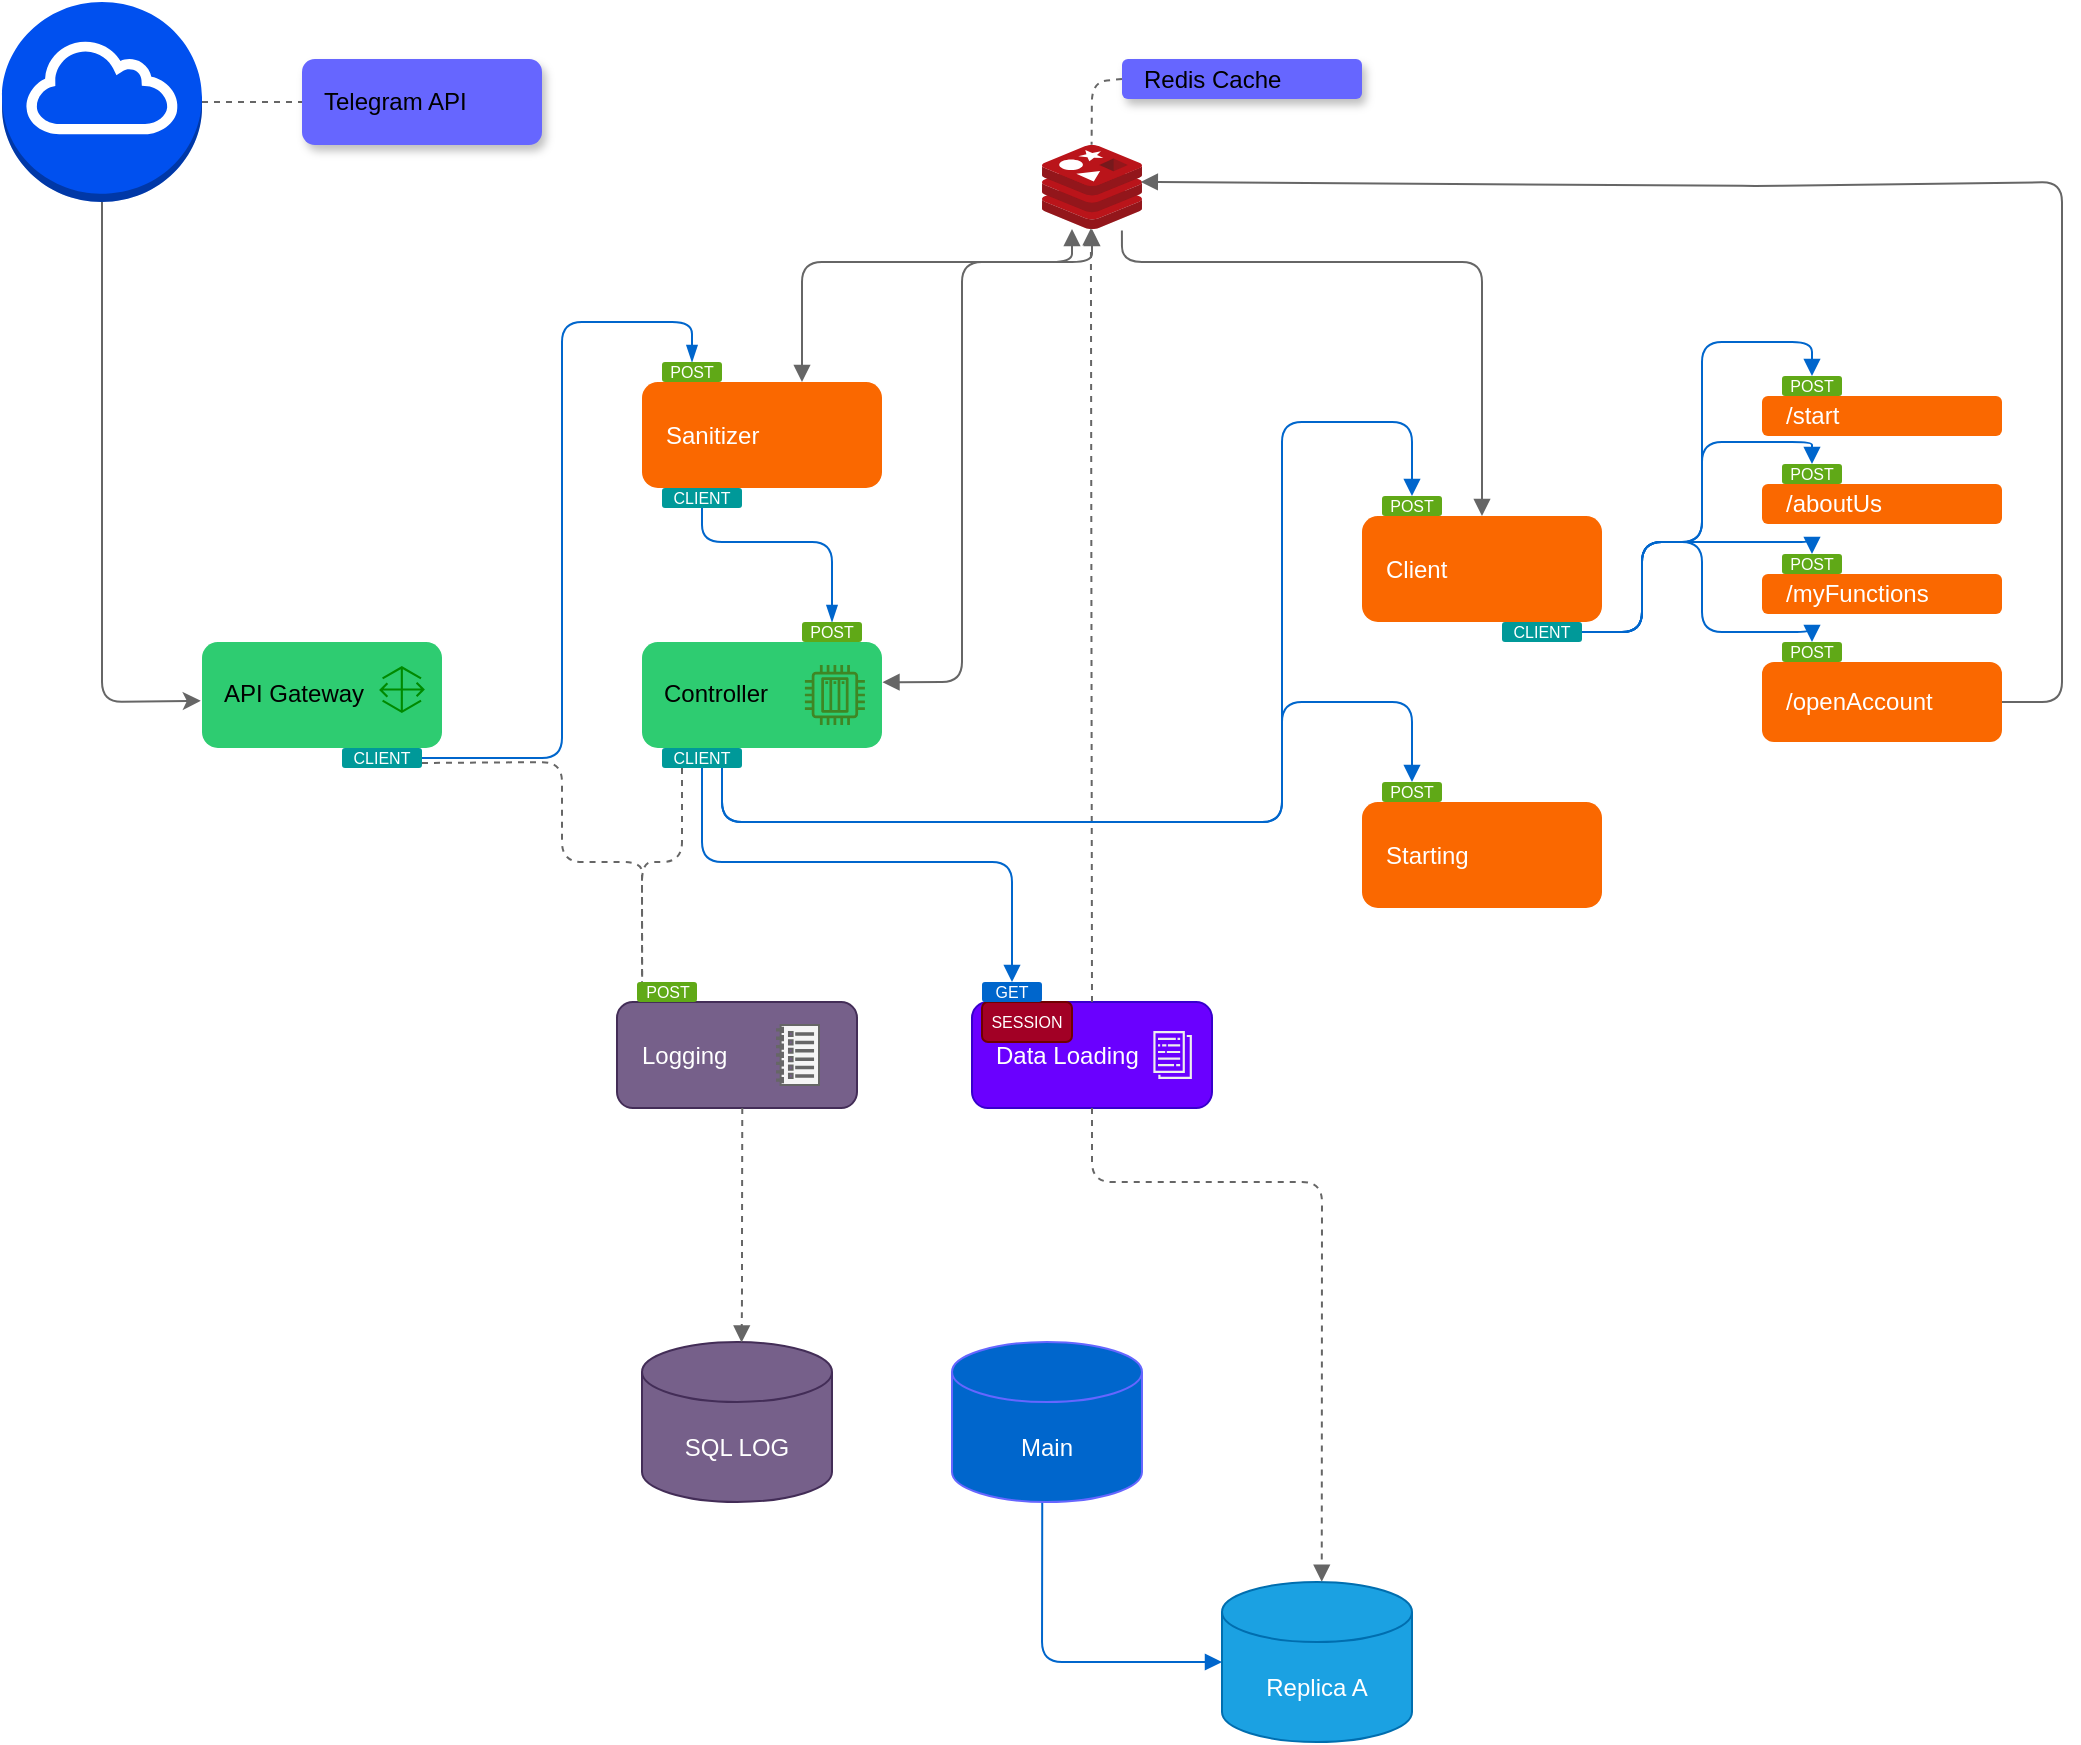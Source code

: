 <mxfile>
    <diagram id="sNHQUe1SK0V82_0eaNel" name="Página-1">
        <mxGraphModel dx="1526" dy="1064" grid="1" gridSize="10" guides="1" tooltips="1" connect="1" arrows="1" fold="1" page="1" pageScale="1" pageWidth="2336" pageHeight="1654" background="none" math="0" shadow="0">
            <root>
                <mxCell id="0"/>
                <mxCell id="1" parent="0"/>
                <mxCell id="9" style="edgeStyle=none;html=1;entryX=0;entryY=0.5;entryDx=0;entryDy=0;dashed=1;endArrow=none;endFill=0;strokeColor=#666666;" parent="1" source="3" target="7" edge="1">
                    <mxGeometry relative="1" as="geometry"/>
                </mxCell>
                <mxCell id="20" style="edgeStyle=none;html=1;exitX=0.5;exitY=1;exitDx=0;exitDy=0;exitPerimeter=0;entryX=-0.005;entryY=0.555;entryDx=0;entryDy=0;strokeColor=#666666;endArrow=classic;endFill=1;entryPerimeter=0;startArrow=none;startFill=0;" parent="1" source="3" target="12" edge="1">
                    <mxGeometry relative="1" as="geometry">
                        <Array as="points">
                            <mxPoint x="130" y="400"/>
                        </Array>
                    </mxGeometry>
                </mxCell>
                <mxCell id="3" value="" style="outlineConnect=0;dashed=0;verticalLabelPosition=bottom;verticalAlign=top;align=center;html=1;shape=mxgraph.aws3.internet_gateway;fillColor=#0050ef;fontColor=#ffffff;strokeColor=#6666FF;" parent="1" vertex="1">
                    <mxGeometry x="80" y="50" width="100" height="100" as="geometry"/>
                </mxCell>
                <mxCell id="10" value="" style="group" parent="1" vertex="1" connectable="0">
                    <mxGeometry x="230" y="78.5" width="120" height="43" as="geometry"/>
                </mxCell>
                <mxCell id="7" value="" style="rounded=1;whiteSpace=wrap;html=1;strokeColor=none;fillColor=#6666FF;shadow=1;" parent="10" vertex="1">
                    <mxGeometry width="120" height="43" as="geometry"/>
                </mxCell>
                <mxCell id="6" value="Telegram API" style="text;html=1;strokeColor=none;fillColor=none;align=left;verticalAlign=middle;whiteSpace=wrap;rounded=0;" parent="10" vertex="1">
                    <mxGeometry x="9" y="13" width="79" height="17" as="geometry"/>
                </mxCell>
                <mxCell id="18" value="" style="group" parent="1" vertex="1" connectable="0">
                    <mxGeometry x="180" y="370" width="120" height="53" as="geometry"/>
                </mxCell>
                <mxCell id="12" value="" style="rounded=1;whiteSpace=wrap;html=1;strokeColor=none;fillColor=#2ECC71;shadow=0;" parent="18" vertex="1">
                    <mxGeometry width="120" height="53" as="geometry"/>
                </mxCell>
                <mxCell id="13" value="API Gateway" style="text;html=1;strokeColor=none;fillColor=none;align=left;verticalAlign=middle;whiteSpace=wrap;rounded=0;" parent="18" vertex="1">
                    <mxGeometry x="9" y="16.023" width="79" height="20.953" as="geometry"/>
                </mxCell>
                <mxCell id="17" value="" style="sketch=0;outlineConnect=0;fontColor=#ffffff;fillColor=#008a00;strokeColor=#005700;dashed=0;verticalLabelPosition=bottom;verticalAlign=top;align=center;html=1;fontSize=12;fontStyle=0;aspect=fixed;pointerEvents=1;shape=mxgraph.aws4.gateway;rounded=1;shadow=0;" parent="18" vertex="1">
                    <mxGeometry x="88.55" y="12.017" width="22.9" height="23.5" as="geometry"/>
                </mxCell>
                <mxCell id="22" style="edgeStyle=none;html=1;exitX=0.5;exitY=1;exitDx=0;exitDy=0;entryX=0.875;entryY=0;entryDx=0;entryDy=0;entryPerimeter=0;strokeColor=#666666;fontSize=8;startArrow=none;startFill=0;endArrow=none;endFill=0;" parent="1" target="12" edge="1">
                    <mxGeometry relative="1" as="geometry">
                        <mxPoint x="285" y="370" as="sourcePoint"/>
                    </mxGeometry>
                </mxCell>
                <mxCell id="35" value="Sanitizer" style="rounded=1;whiteSpace=wrap;html=1;shadow=0;strokeColor=none;fontSize=12;fillColor=#fa6800;fontColor=#FFFFFF;align=left;spacingLeft=10;" parent="1" vertex="1">
                    <mxGeometry x="400" y="240" width="120" height="53" as="geometry"/>
                </mxCell>
                <mxCell id="39" style="edgeStyle=none;html=1;exitX=1;exitY=0.5;exitDx=0;exitDy=0;entryX=0.5;entryY=0;entryDx=0;entryDy=0;strokeColor=#0066CC;fontSize=12;fontColor=#FFFFFF;startArrow=none;startFill=0;endArrow=blockThin;endFill=1;" parent="1" source="36" target="38" edge="1">
                    <mxGeometry relative="1" as="geometry">
                        <Array as="points">
                            <mxPoint x="360" y="428"/>
                            <mxPoint x="360" y="210"/>
                            <mxPoint x="425" y="210"/>
                        </Array>
                    </mxGeometry>
                </mxCell>
                <mxCell id="114" style="edgeStyle=none;html=1;exitX=1;exitY=0.75;exitDx=0;exitDy=0;entryX=0.086;entryY=0.018;entryDx=0;entryDy=0;startArrow=none;startFill=0;entryPerimeter=0;dashed=1;strokeColor=#666666;endArrow=none;endFill=0;" edge="1" parent="1" source="36" target="111">
                    <mxGeometry relative="1" as="geometry">
                        <Array as="points">
                            <mxPoint x="360" y="430"/>
                            <mxPoint x="360" y="480"/>
                            <mxPoint x="400" y="480"/>
                            <mxPoint x="400" y="490"/>
                        </Array>
                    </mxGeometry>
                </mxCell>
                <mxCell id="36" value="CLIENT" style="rounded=1;whiteSpace=wrap;html=1;shadow=0;strokeColor=none;fontSize=8;fillColor=#009999;fontColor=#ffffff;" parent="1" vertex="1">
                    <mxGeometry x="250" y="423" width="40" height="10" as="geometry"/>
                </mxCell>
                <mxCell id="38" value="POST" style="rounded=1;whiteSpace=wrap;html=1;shadow=0;strokeColor=none;fontSize=8;fillColor=#60a917;fontColor=#ffffff;" parent="1" vertex="1">
                    <mxGeometry x="410" y="230" width="30" height="10" as="geometry"/>
                </mxCell>
                <mxCell id="56" style="edgeStyle=none;html=1;exitX=0.5;exitY=1;exitDx=0;exitDy=0;entryX=0.5;entryY=0;entryDx=0;entryDy=0;strokeColor=#0066CC;fontSize=12;fontColor=#FFFFFF;startArrow=none;startFill=0;endArrow=blockThin;endFill=1;" parent="1" source="40" target="53" edge="1">
                    <mxGeometry relative="1" as="geometry">
                        <Array as="points">
                            <mxPoint x="430" y="320"/>
                            <mxPoint x="495" y="320"/>
                        </Array>
                    </mxGeometry>
                </mxCell>
                <mxCell id="40" value="CLIENT" style="rounded=1;whiteSpace=wrap;html=1;shadow=0;strokeColor=none;fontSize=8;fillColor=#009999;fontColor=#ffffff;" parent="1" vertex="1">
                    <mxGeometry x="410" y="293" width="40" height="10" as="geometry"/>
                </mxCell>
                <mxCell id="49" value="" style="group" parent="1" vertex="1" connectable="0">
                    <mxGeometry x="400" y="370" width="120" height="53" as="geometry"/>
                </mxCell>
                <mxCell id="50" value="" style="rounded=1;whiteSpace=wrap;html=1;strokeColor=none;fillColor=#2ECC71;shadow=0;" parent="49" vertex="1">
                    <mxGeometry width="120" height="53" as="geometry"/>
                </mxCell>
                <mxCell id="51" value="Controller" style="text;html=1;strokeColor=none;fillColor=none;align=left;verticalAlign=middle;whiteSpace=wrap;rounded=0;" parent="49" vertex="1">
                    <mxGeometry x="9" y="16.023" width="79" height="20.953" as="geometry"/>
                </mxCell>
                <mxCell id="55" value="" style="sketch=0;outlineConnect=0;fontColor=#232F3E;gradientColor=none;fillColor=#3F8624;strokeColor=none;dashed=0;verticalLabelPosition=bottom;verticalAlign=top;align=center;html=1;fontSize=12;fontStyle=0;aspect=fixed;pointerEvents=1;shape=mxgraph.aws4.iot_thing_plc;rounded=1;shadow=0;" parent="49" vertex="1">
                    <mxGeometry x="81.45" y="11.5" width="30" height="30" as="geometry"/>
                </mxCell>
                <mxCell id="53" value="POST" style="rounded=1;whiteSpace=wrap;html=1;shadow=0;strokeColor=none;fontSize=8;fillColor=#60a917;fontColor=#ffffff;" parent="1" vertex="1">
                    <mxGeometry x="480" y="360" width="30" height="10" as="geometry"/>
                </mxCell>
                <mxCell id="64" style="edgeStyle=none;html=1;strokeColor=#666666;fontSize=12;fontColor=#FFFFFF;startArrow=block;startFill=1;endArrow=block;endFill=1;entryX=1.002;entryY=0.379;entryDx=0;entryDy=0;entryPerimeter=0;" parent="1" source="57" target="50" edge="1">
                    <mxGeometry relative="1" as="geometry">
                        <mxPoint x="560" y="420" as="targetPoint"/>
                        <Array as="points">
                            <mxPoint x="625" y="180"/>
                            <mxPoint x="560" y="180"/>
                            <mxPoint x="560" y="390"/>
                        </Array>
                    </mxGeometry>
                </mxCell>
                <mxCell id="57" value="" style="sketch=0;aspect=fixed;html=1;points=[];align=center;image;fontSize=12;image=img/lib/mscae/Cache_Redis_Product.svg;rounded=1;shadow=0;strokeColor=#6666FF;fontColor=#FFFFFF;fillColor=#009999;" parent="1" vertex="1">
                    <mxGeometry x="600" y="121.5" width="50" height="42" as="geometry"/>
                </mxCell>
                <mxCell id="58" value="" style="group" parent="1" vertex="1" connectable="0">
                    <mxGeometry x="640" y="78.5" width="120" height="20" as="geometry"/>
                </mxCell>
                <mxCell id="59" value="" style="rounded=1;whiteSpace=wrap;html=1;strokeColor=none;fillColor=#6666FF;shadow=1;" parent="58" vertex="1">
                    <mxGeometry width="120" height="20" as="geometry"/>
                </mxCell>
                <mxCell id="60" value="Redis Cache" style="text;html=1;strokeColor=none;fillColor=none;align=left;verticalAlign=middle;whiteSpace=wrap;rounded=0;" parent="58" vertex="1">
                    <mxGeometry x="9" y="6.047" width="79" height="7.907" as="geometry"/>
                </mxCell>
                <mxCell id="63" style="edgeStyle=none;html=1;exitX=0;exitY=0.5;exitDx=0;exitDy=0;entryX=0.496;entryY=-0.004;entryDx=0;entryDy=0;entryPerimeter=0;strokeColor=#666666;fontSize=12;fontColor=#FFFFFF;startArrow=none;startFill=0;endArrow=none;endFill=0;dashed=1;" parent="1" source="59" target="57" edge="1">
                    <mxGeometry relative="1" as="geometry">
                        <Array as="points">
                            <mxPoint x="625" y="90"/>
                        </Array>
                    </mxGeometry>
                </mxCell>
                <mxCell id="73" value="" style="group" parent="1" vertex="1" connectable="0">
                    <mxGeometry x="565" y="550" width="120" height="53" as="geometry"/>
                </mxCell>
                <mxCell id="72" value="Data Loading" style="rounded=1;whiteSpace=wrap;html=1;shadow=0;strokeColor=#3700CC;fontSize=12;fontColor=#ffffff;fillColor=#6a00ff;align=left;spacingLeft=10;" parent="73" vertex="1">
                    <mxGeometry width="120" height="53" as="geometry"/>
                </mxCell>
                <mxCell id="65" value="" style="sketch=0;outlineConnect=0;fillColor=#eeeeee;strokeColor=#36393d;dashed=0;verticalLabelPosition=bottom;verticalAlign=top;align=center;html=1;fontSize=12;fontStyle=0;aspect=fixed;pointerEvents=1;shape=mxgraph.aws4.data_set;rounded=1;shadow=0;" parent="73" vertex="1">
                    <mxGeometry x="90.62" y="14.5" width="19.38" height="24" as="geometry"/>
                </mxCell>
                <mxCell id="76" value="SESSION" style="rounded=1;whiteSpace=wrap;html=1;shadow=0;strokeColor=#6F0000;fontSize=8;fillColor=#a20025;fontColor=#ffffff;" parent="73" vertex="1">
                    <mxGeometry x="5" width="45" height="20" as="geometry"/>
                </mxCell>
                <mxCell id="74" style="edgeStyle=none;html=1;exitX=0.5;exitY=0;exitDx=0;exitDy=0;entryX=0.489;entryY=0.991;entryDx=0;entryDy=0;entryPerimeter=0;strokeColor=#666666;fontSize=12;fontColor=#FFFFFF;startArrow=none;startFill=0;endArrow=block;endFill=1;dashed=1;" parent="1" source="72" target="57" edge="1">
                    <mxGeometry relative="1" as="geometry"/>
                </mxCell>
                <mxCell id="75" value="GET" style="rounded=1;whiteSpace=wrap;html=1;shadow=0;strokeColor=none;fontSize=8;fillColor=#0066CC;fontColor=#ffffff;" parent="1" vertex="1">
                    <mxGeometry x="570" y="540" width="30" height="10" as="geometry"/>
                </mxCell>
                <mxCell id="78" style="edgeStyle=none;html=1;exitX=0.5;exitY=1;exitDx=0;exitDy=0;entryX=0.5;entryY=0;entryDx=0;entryDy=0;strokeColor=#0066CC;fontSize=12;fontColor=#FFFFFF;startArrow=none;startFill=0;endArrow=block;endFill=1;" parent="1" source="77" target="75" edge="1">
                    <mxGeometry relative="1" as="geometry">
                        <Array as="points">
                            <mxPoint x="430" y="480"/>
                            <mxPoint x="585" y="480"/>
                        </Array>
                    </mxGeometry>
                </mxCell>
                <mxCell id="89" style="edgeStyle=none;html=1;exitX=0.75;exitY=1;exitDx=0;exitDy=0;entryX=0.5;entryY=0;entryDx=0;entryDy=0;strokeColor=#0066CC;fontSize=12;fontColor=#FFFFFF;startArrow=none;startFill=0;endArrow=block;endFill=1;" parent="1" source="77" target="87" edge="1">
                    <mxGeometry relative="1" as="geometry">
                        <Array as="points">
                            <mxPoint x="440" y="460"/>
                            <mxPoint x="720" y="460"/>
                            <mxPoint x="720" y="400"/>
                            <mxPoint x="785" y="400"/>
                        </Array>
                    </mxGeometry>
                </mxCell>
                <mxCell id="90" style="edgeStyle=none;html=1;exitX=0.75;exitY=1;exitDx=0;exitDy=0;entryX=0.5;entryY=0;entryDx=0;entryDy=0;strokeColor=#0066CC;fontSize=12;fontColor=#FFFFFF;startArrow=none;startFill=0;endArrow=block;endFill=1;" parent="1" source="77" target="88" edge="1">
                    <mxGeometry relative="1" as="geometry">
                        <Array as="points">
                            <mxPoint x="440" y="460"/>
                            <mxPoint x="720" y="460"/>
                            <mxPoint x="720" y="260"/>
                            <mxPoint x="785" y="260"/>
                        </Array>
                    </mxGeometry>
                </mxCell>
                <mxCell id="115" style="edgeStyle=none;html=1;exitX=0.25;exitY=1;exitDx=0;exitDy=0;entryX=0.084;entryY=-0.01;entryDx=0;entryDy=0;entryPerimeter=0;dashed=1;strokeColor=#666666;startArrow=none;startFill=0;endArrow=none;endFill=0;" edge="1" parent="1" source="77" target="111">
                    <mxGeometry relative="1" as="geometry">
                        <Array as="points">
                            <mxPoint x="420" y="480"/>
                            <mxPoint x="400" y="480"/>
                        </Array>
                    </mxGeometry>
                </mxCell>
                <mxCell id="77" value="CLIENT" style="rounded=1;whiteSpace=wrap;html=1;shadow=0;strokeColor=none;fontSize=8;fillColor=#009999;fontColor=#ffffff;" parent="1" vertex="1">
                    <mxGeometry x="410" y="423" width="40" height="10" as="geometry"/>
                </mxCell>
                <mxCell id="83" style="edgeStyle=none;html=1;exitX=0.475;exitY=0.988;exitDx=0;exitDy=0;exitPerimeter=0;entryX=0;entryY=0.5;entryDx=0;entryDy=0;entryPerimeter=0;strokeColor=#0066CC;fontSize=12;fontColor=#FFFFFF;startArrow=none;startFill=0;endArrow=block;endFill=1;" parent="1" source="79" target="80" edge="1">
                    <mxGeometry relative="1" as="geometry">
                        <Array as="points">
                            <mxPoint x="600" y="880"/>
                        </Array>
                    </mxGeometry>
                </mxCell>
                <mxCell id="79" value="Main" style="shape=cylinder3;whiteSpace=wrap;html=1;boundedLbl=1;backgroundOutline=1;size=15;rounded=1;shadow=0;strokeColor=#6666FF;fontSize=12;fontColor=#FFFFFF;fillColor=#0066CC;" parent="1" vertex="1">
                    <mxGeometry x="555" y="720" width="95" height="80" as="geometry"/>
                </mxCell>
                <mxCell id="80" value="Replica A" style="shape=cylinder3;whiteSpace=wrap;html=1;boundedLbl=1;backgroundOutline=1;size=15;rounded=1;shadow=0;strokeColor=#006EAF;fontSize=12;fontColor=#ffffff;fillColor=#1ba1e2;" parent="1" vertex="1">
                    <mxGeometry x="690" y="840" width="95" height="80" as="geometry"/>
                </mxCell>
                <mxCell id="82" style="edgeStyle=none;html=1;exitX=0.5;exitY=1;exitDx=0;exitDy=0;entryX=0.525;entryY=-0.002;entryDx=0;entryDy=0;entryPerimeter=0;strokeColor=#666666;fontSize=12;fontColor=#FFFFFF;startArrow=none;startFill=0;endArrow=block;endFill=1;dashed=1;" parent="1" source="72" target="80" edge="1">
                    <mxGeometry relative="1" as="geometry">
                        <mxPoint x="740.55" y="589.94" as="sourcePoint"/>
                        <mxPoint x="740" y="203.062" as="targetPoint"/>
                        <Array as="points">
                            <mxPoint x="625" y="640"/>
                            <mxPoint x="740" y="640"/>
                        </Array>
                    </mxGeometry>
                </mxCell>
                <mxCell id="84" value="Starting" style="rounded=1;whiteSpace=wrap;html=1;shadow=0;strokeColor=none;fontSize=12;fillColor=#fa6800;fontColor=#FFFFFF;align=left;spacingLeft=10;" parent="1" vertex="1">
                    <mxGeometry x="760" y="450" width="120" height="53" as="geometry"/>
                </mxCell>
                <mxCell id="85" value="Client" style="rounded=1;whiteSpace=wrap;html=1;shadow=0;strokeColor=none;fontSize=12;fillColor=#fa6800;fontColor=#FFFFFF;align=left;spacingLeft=10;" parent="1" vertex="1">
                    <mxGeometry x="760" y="307" width="120" height="53" as="geometry"/>
                </mxCell>
                <mxCell id="87" value="POST" style="rounded=1;whiteSpace=wrap;html=1;shadow=0;strokeColor=none;fontSize=8;fillColor=#60a917;fontColor=#ffffff;" parent="1" vertex="1">
                    <mxGeometry x="770" y="440" width="30" height="10" as="geometry"/>
                </mxCell>
                <mxCell id="88" value="POST" style="rounded=1;whiteSpace=wrap;html=1;shadow=0;strokeColor=none;fontSize=8;fillColor=#60a917;fontColor=#ffffff;" parent="1" vertex="1">
                    <mxGeometry x="770" y="297" width="30" height="10" as="geometry"/>
                </mxCell>
                <mxCell id="91" style="edgeStyle=none;html=1;entryX=0.75;entryY=0;entryDx=0;entryDy=0;strokeColor=#666666;fontSize=12;fontColor=#FFFFFF;startArrow=block;startFill=1;endArrow=block;endFill=1;" parent="1" edge="1">
                    <mxGeometry relative="1" as="geometry">
                        <mxPoint x="615" y="163.5" as="sourcePoint"/>
                        <mxPoint x="480" y="240" as="targetPoint"/>
                        <Array as="points">
                            <mxPoint x="615" y="180"/>
                            <mxPoint x="480" y="180"/>
                        </Array>
                    </mxGeometry>
                </mxCell>
                <mxCell id="93" style="edgeStyle=none;html=1;strokeColor=#666666;fontSize=12;fontColor=#FFFFFF;startArrow=none;startFill=0;endArrow=block;endFill=1;entryX=0.5;entryY=0;entryDx=0;entryDy=0;exitX=0.799;exitY=1.017;exitDx=0;exitDy=0;exitPerimeter=0;" parent="1" source="57" target="85" edge="1">
                    <mxGeometry relative="1" as="geometry">
                        <mxPoint x="630" y="170" as="sourcePoint"/>
                        <mxPoint x="880" y="306.587" as="targetPoint"/>
                        <Array as="points">
                            <mxPoint x="640" y="180"/>
                            <mxPoint x="820" y="180"/>
                        </Array>
                    </mxGeometry>
                </mxCell>
                <mxCell id="103" style="edgeStyle=none;html=1;exitX=1;exitY=0.5;exitDx=0;exitDy=0;entryX=0.5;entryY=0;entryDx=0;entryDy=0;strokeColor=#0066CC;fontSize=12;fontColor=#FFFFFF;startArrow=none;startFill=0;endArrow=block;endFill=1;" parent="1" source="94" target="99" edge="1">
                    <mxGeometry relative="1" as="geometry">
                        <Array as="points">
                            <mxPoint x="900" y="365"/>
                            <mxPoint x="900" y="320"/>
                            <mxPoint x="930" y="320"/>
                            <mxPoint x="930" y="220"/>
                            <mxPoint x="985" y="220"/>
                            <mxPoint x="985" y="230"/>
                        </Array>
                    </mxGeometry>
                </mxCell>
                <mxCell id="105" style="edgeStyle=none;html=1;exitX=1;exitY=0.5;exitDx=0;exitDy=0;entryX=0.5;entryY=0;entryDx=0;entryDy=0;strokeColor=#0066CC;fontSize=12;fontColor=#FFFFFF;startArrow=none;startFill=0;endArrow=block;endFill=1;" parent="1" source="94" target="101" edge="1">
                    <mxGeometry relative="1" as="geometry">
                        <Array as="points">
                            <mxPoint x="900" y="365"/>
                            <mxPoint x="900" y="320"/>
                            <mxPoint x="985" y="320"/>
                        </Array>
                    </mxGeometry>
                </mxCell>
                <mxCell id="106" style="edgeStyle=none;html=1;exitX=1;exitY=0.5;exitDx=0;exitDy=0;entryX=0.5;entryY=0;entryDx=0;entryDy=0;strokeColor=#0066CC;fontSize=12;fontColor=#FFFFFF;startArrow=none;startFill=0;endArrow=block;endFill=1;" parent="1" source="94" target="102" edge="1">
                    <mxGeometry relative="1" as="geometry">
                        <Array as="points">
                            <mxPoint x="900" y="365"/>
                            <mxPoint x="900" y="320"/>
                            <mxPoint x="930" y="320"/>
                            <mxPoint x="930" y="365"/>
                            <mxPoint x="985" y="365"/>
                        </Array>
                    </mxGeometry>
                </mxCell>
                <mxCell id="94" value="CLIENT" style="rounded=1;whiteSpace=wrap;html=1;shadow=0;strokeColor=none;fontSize=8;fillColor=#009999;fontColor=#ffffff;" parent="1" vertex="1">
                    <mxGeometry x="830" y="360" width="40" height="10" as="geometry"/>
                </mxCell>
                <mxCell id="95" value="/start" style="rounded=1;whiteSpace=wrap;html=1;shadow=0;strokeColor=none;fontSize=12;fillColor=#fa6800;fontColor=#FFFFFF;align=left;spacingLeft=10;" parent="1" vertex="1">
                    <mxGeometry x="960" y="247" width="120" height="20" as="geometry"/>
                </mxCell>
                <mxCell id="96" value="/aboutUs" style="rounded=1;whiteSpace=wrap;html=1;shadow=0;strokeColor=none;fontSize=12;fillColor=#fa6800;fontColor=#FFFFFF;align=left;spacingLeft=10;" parent="1" vertex="1">
                    <mxGeometry x="960" y="291" width="120" height="20" as="geometry"/>
                </mxCell>
                <mxCell id="97" value="/myFunctions" style="rounded=1;whiteSpace=wrap;html=1;shadow=0;strokeColor=none;fontSize=12;fillColor=#fa6800;fontColor=#FFFFFF;align=left;spacingLeft=10;" parent="1" vertex="1">
                    <mxGeometry x="960" y="336" width="120" height="20" as="geometry"/>
                </mxCell>
                <mxCell id="98" value="/openAccount" style="rounded=1;whiteSpace=wrap;html=1;shadow=0;strokeColor=none;fontSize=12;fillColor=#fa6800;fontColor=#FFFFFF;align=left;spacingLeft=10;" parent="1" vertex="1">
                    <mxGeometry x="960" y="380" width="120" height="40" as="geometry"/>
                </mxCell>
                <mxCell id="99" value="POST" style="rounded=1;whiteSpace=wrap;html=1;shadow=0;strokeColor=none;fontSize=8;fillColor=#60a917;fontColor=#ffffff;" parent="1" vertex="1">
                    <mxGeometry x="970" y="237" width="30" height="10" as="geometry"/>
                </mxCell>
                <mxCell id="100" value="POST" style="rounded=1;whiteSpace=wrap;html=1;shadow=0;strokeColor=none;fontSize=8;fillColor=#60a917;fontColor=#ffffff;" parent="1" vertex="1">
                    <mxGeometry x="970" y="281" width="30" height="10" as="geometry"/>
                </mxCell>
                <mxCell id="101" value="POST" style="rounded=1;whiteSpace=wrap;html=1;shadow=0;strokeColor=none;fontSize=8;fillColor=#60a917;fontColor=#ffffff;" parent="1" vertex="1">
                    <mxGeometry x="970" y="326" width="30" height="10" as="geometry"/>
                </mxCell>
                <mxCell id="102" value="POST" style="rounded=1;whiteSpace=wrap;html=1;shadow=0;strokeColor=none;fontSize=8;fillColor=#60a917;fontColor=#ffffff;" parent="1" vertex="1">
                    <mxGeometry x="970" y="370" width="30" height="10" as="geometry"/>
                </mxCell>
                <mxCell id="104" style="edgeStyle=none;html=1;exitX=1;exitY=0.5;exitDx=0;exitDy=0;entryX=0.5;entryY=0;entryDx=0;entryDy=0;strokeColor=#0066CC;fontSize=12;fontColor=#FFFFFF;startArrow=none;startFill=0;endArrow=block;endFill=1;" parent="1" source="94" target="100" edge="1">
                    <mxGeometry relative="1" as="geometry">
                        <mxPoint x="885" y="370" as="sourcePoint"/>
                        <mxPoint x="1000" y="242" as="targetPoint"/>
                        <Array as="points">
                            <mxPoint x="900" y="365"/>
                            <mxPoint x="900" y="320"/>
                            <mxPoint x="930" y="320"/>
                            <mxPoint x="930" y="270"/>
                            <mxPoint x="985" y="270"/>
                        </Array>
                    </mxGeometry>
                </mxCell>
                <mxCell id="107" style="edgeStyle=none;html=1;strokeColor=#666666;fontSize=12;fontColor=#FFFFFF;startArrow=none;startFill=0;endArrow=block;endFill=1;entryX=0.988;entryY=0.439;entryDx=0;entryDy=0;exitX=1;exitY=0.5;exitDx=0;exitDy=0;entryPerimeter=0;" parent="1" source="98" target="57" edge="1">
                    <mxGeometry relative="1" as="geometry">
                        <mxPoint x="810" y="110.004" as="sourcePoint"/>
                        <mxPoint x="990.05" y="252.79" as="targetPoint"/>
                        <Array as="points">
                            <mxPoint x="1110" y="400"/>
                            <mxPoint x="1110" y="140"/>
                            <mxPoint x="960" y="142"/>
                        </Array>
                    </mxGeometry>
                </mxCell>
                <mxCell id="108" value="SQL LOG" style="shape=cylinder3;whiteSpace=wrap;html=1;boundedLbl=1;backgroundOutline=1;size=15;rounded=1;shadow=0;strokeColor=#432D57;fontSize=12;fontColor=#ffffff;fillColor=#76608a;" vertex="1" parent="1">
                    <mxGeometry x="400" y="720" width="95" height="80" as="geometry"/>
                </mxCell>
                <mxCell id="109" value="Logging" style="rounded=1;whiteSpace=wrap;html=1;shadow=0;strokeColor=#432D57;fontSize=12;fillColor=#76608a;fontColor=#ffffff;align=left;spacingLeft=10;" vertex="1" parent="1">
                    <mxGeometry x="387.5" y="550" width="120" height="53" as="geometry"/>
                </mxCell>
                <mxCell id="110" value="" style="sketch=0;pointerEvents=1;shadow=0;dashed=0;html=1;strokeColor=#666666;labelPosition=center;verticalLabelPosition=bottom;verticalAlign=top;align=center;fillColor=#f5f5f5;shape=mxgraph.mscae.oms.log_management;fontColor=#333333;" vertex="1" parent="1">
                    <mxGeometry x="467.5" y="561.5" width="21" height="30" as="geometry"/>
                </mxCell>
                <mxCell id="111" value="POST" style="rounded=1;whiteSpace=wrap;html=1;shadow=0;strokeColor=none;fontSize=8;fillColor=#60a917;fontColor=#ffffff;" vertex="1" parent="1">
                    <mxGeometry x="397.5" y="540" width="30" height="10" as="geometry"/>
                </mxCell>
                <mxCell id="113" style="edgeStyle=none;html=1;exitX=0.522;exitY=1;exitDx=0;exitDy=0;entryX=0.524;entryY=0.003;entryDx=0;entryDy=0;entryPerimeter=0;strokeColor=#666666;fontSize=12;fontColor=#FFFFFF;startArrow=none;startFill=0;endArrow=block;endFill=1;dashed=1;exitPerimeter=0;" edge="1" parent="1" source="109" target="108">
                    <mxGeometry relative="1" as="geometry">
                        <mxPoint x="467.5" y="641.58" as="sourcePoint"/>
                        <mxPoint x="582.375" y="878.42" as="targetPoint"/>
                        <Array as="points">
                            <mxPoint x="450" y="670"/>
                            <mxPoint x="450" y="700"/>
                        </Array>
                    </mxGeometry>
                </mxCell>
            </root>
        </mxGraphModel>
    </diagram>
</mxfile>